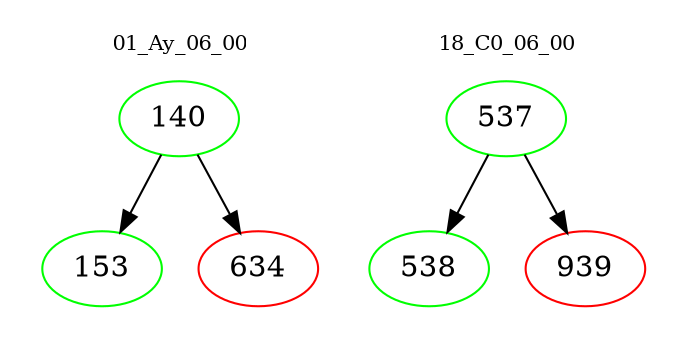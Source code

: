 digraph{
subgraph cluster_0 {
color = white
label = "01_Ay_06_00";
fontsize=10;
T0_140 [label="140", color="green"]
T0_140 -> T0_153 [color="black"]
T0_153 [label="153", color="green"]
T0_140 -> T0_634 [color="black"]
T0_634 [label="634", color="red"]
}
subgraph cluster_1 {
color = white
label = "18_C0_06_00";
fontsize=10;
T1_537 [label="537", color="green"]
T1_537 -> T1_538 [color="black"]
T1_538 [label="538", color="green"]
T1_537 -> T1_939 [color="black"]
T1_939 [label="939", color="red"]
}
}
